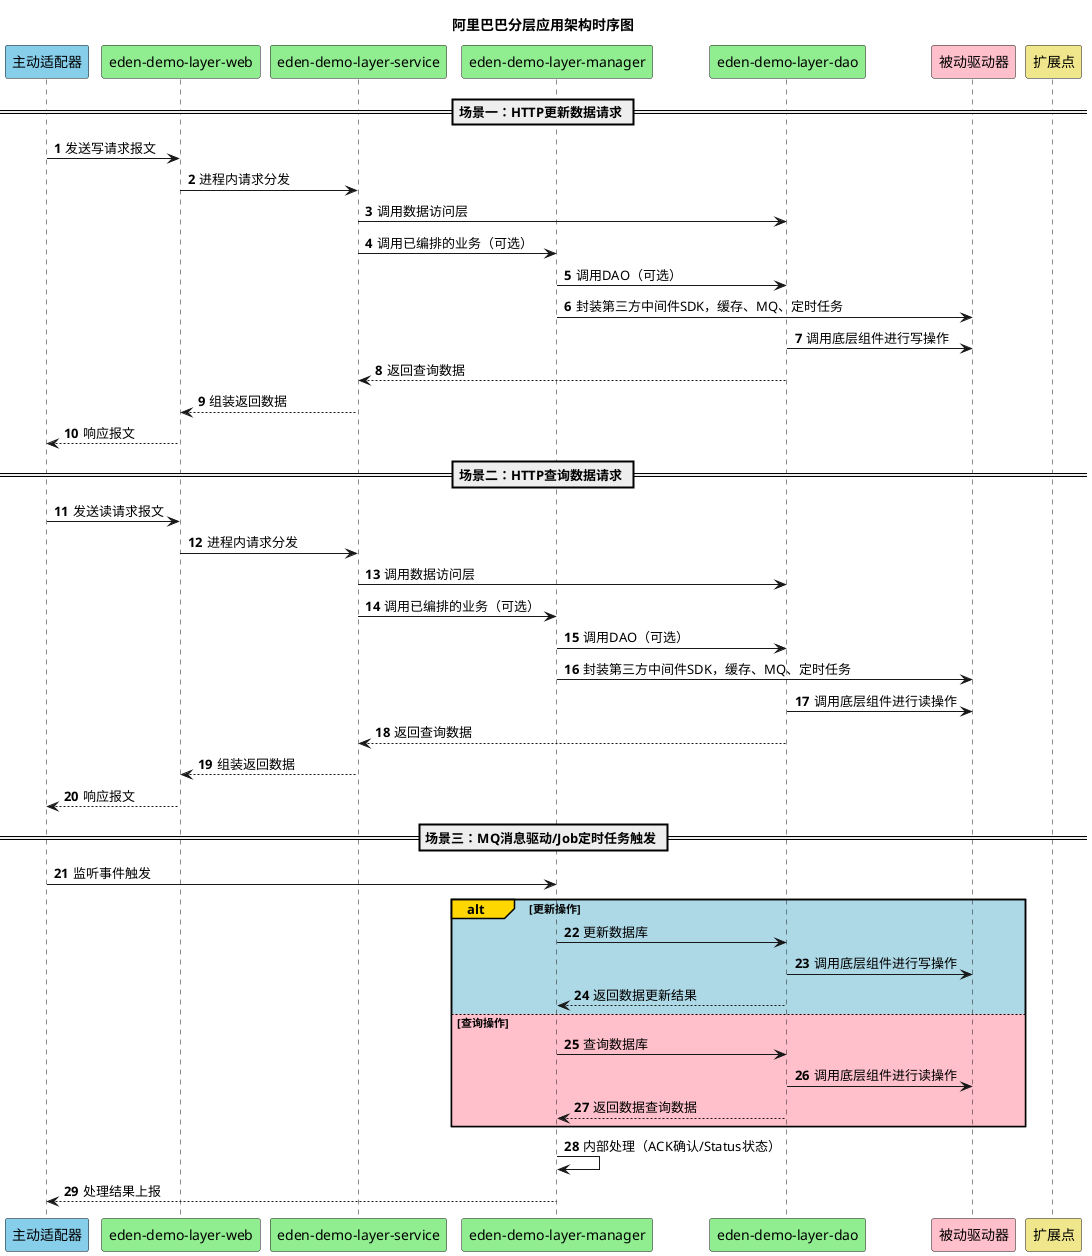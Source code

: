 @startuml

!if %variable_exists("$THEME")
title 阿里巴巴分层应用架构时序图 - $THEME theme
!else
title 阿里巴巴分层应用架构时序图
!endif

'skinparam BackgroundColor transparent

autonumber
participant "主动适配器" #SkyBlue
participant "eden-demo-layer-web" #LightGreen
participant "eden-demo-layer-service" #LightGreen
participant "eden-demo-layer-manager" #LightGreen
participant "eden-demo-layer-dao" #LightGreen
participant "被动驱动器" #Pink
participant "扩展点" #Khaki

== 场景一：HTTP更新数据请求 ==

"主动适配器" -> "eden-demo-layer-web": 发送写请求报文
"eden-demo-layer-web" -> "eden-demo-layer-service": 进程内请求分发
"eden-demo-layer-service" -> "eden-demo-layer-dao": 调用数据访问层
"eden-demo-layer-service" -> "eden-demo-layer-manager": 调用已编排的业务（可选）
"eden-demo-layer-manager" -> "eden-demo-layer-dao": 调用DAO（可选）
"eden-demo-layer-manager" -> "被动驱动器": 封装第三方中间件SDK，缓存、MQ、定时任务
"eden-demo-layer-dao" -> "被动驱动器": 调用底层组件进行写操作
"eden-demo-layer-dao" --> "eden-demo-layer-service": 返回查询数据
"eden-demo-layer-service" --> "eden-demo-layer-web": 组装返回数据
"eden-demo-layer-web" --> "主动适配器": 响应报文

== 场景二：HTTP查询数据请求 ==

"主动适配器" -> "eden-demo-layer-web": 发送读请求报文
"eden-demo-layer-web" -> "eden-demo-layer-service": 进程内请求分发
"eden-demo-layer-service" -> "eden-demo-layer-dao": 调用数据访问层
"eden-demo-layer-service" -> "eden-demo-layer-manager": 调用已编排的业务（可选）
"eden-demo-layer-manager" -> "eden-demo-layer-dao": 调用DAO（可选）
"eden-demo-layer-manager" -> "被动驱动器": 封装第三方中间件SDK，缓存、MQ、定时任务
"eden-demo-layer-dao" -> "被动驱动器": 调用底层组件进行读操作
"eden-demo-layer-dao" --> "eden-demo-layer-service": 返回查询数据
"eden-demo-layer-service" --> "eden-demo-layer-web": 组装返回数据
"eden-demo-layer-web" --> "主动适配器": 响应报文

== 场景三：MQ消息驱动/Job定时任务触发 ==

"主动适配器" -> "eden-demo-layer-manager": 监听事件触发

alt#Gold #LightBlue 更新操作
	"eden-demo-layer-manager" -> "eden-demo-layer-dao": 更新数据库
	"eden-demo-layer-dao" -> "被动驱动器": 调用底层组件进行写操作
	"eden-demo-layer-dao" --> "eden-demo-layer-manager": 返回数据更新结果
else #Pink 查询操作
	"eden-demo-layer-manager" -> "eden-demo-layer-dao": 查询数据库
	"eden-demo-layer-dao" -> "被动驱动器": 调用底层组件进行读操作
	"eden-demo-layer-dao" --> "eden-demo-layer-manager": 返回数据查询数据
end
"eden-demo-layer-manager" -> "eden-demo-layer-manager": 内部处理（ACK确认/Status状态）
"eden-demo-layer-manager" --> "主动适配器": 处理结果上报

@enduml
